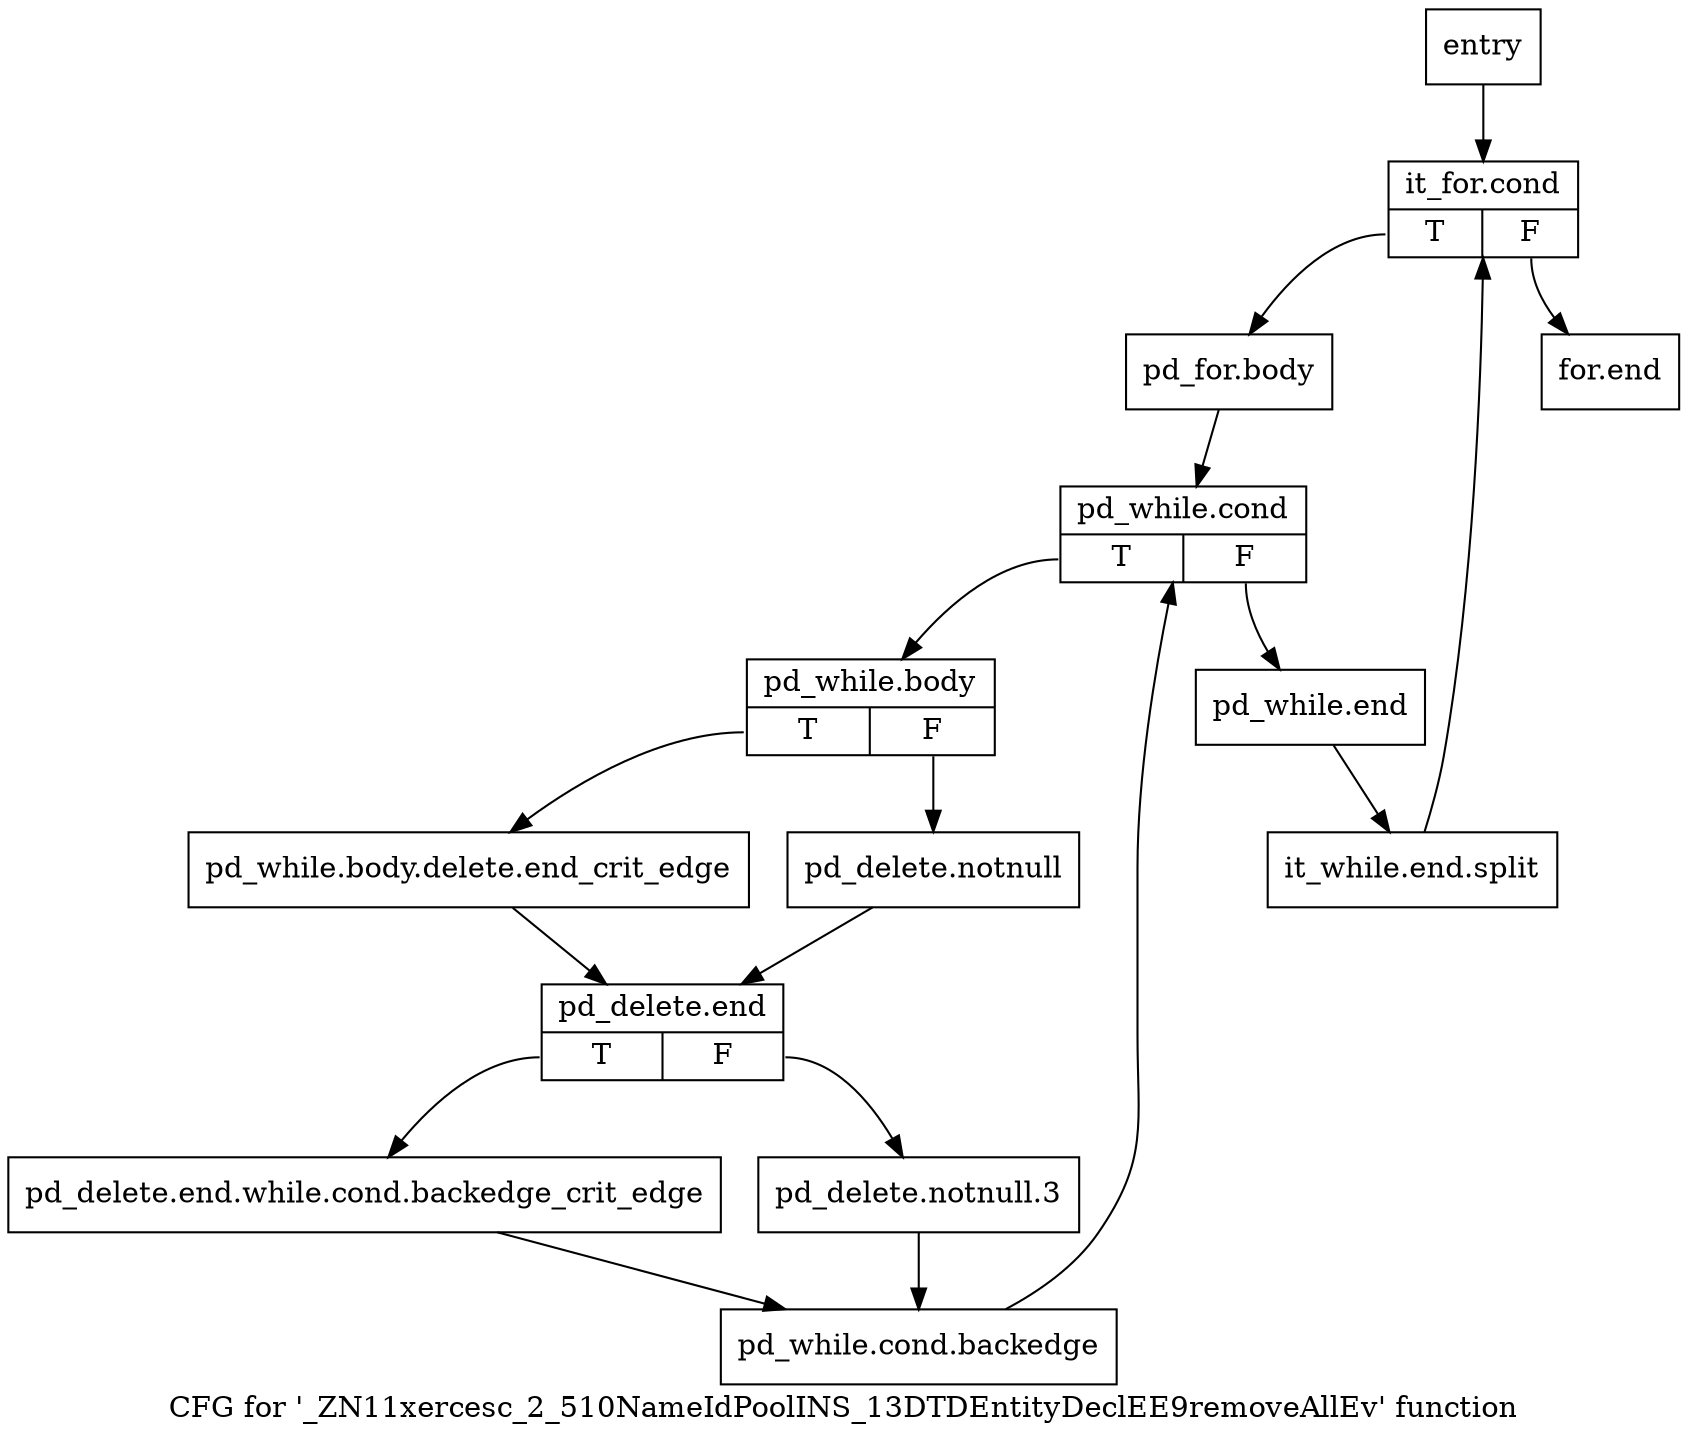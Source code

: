 digraph "CFG for '_ZN11xercesc_2_510NameIdPoolINS_13DTDEntityDeclEE9removeAllEv' function" {
	label="CFG for '_ZN11xercesc_2_510NameIdPoolINS_13DTDEntityDeclEE9removeAllEv' function";

	Node0x30ee5b0 [shape=record,label="{entry}"];
	Node0x30ee5b0 -> Node0x30ee600;
	Node0x30ee600 [shape=record,label="{it_for.cond|{<s0>T|<s1>F}}"];
	Node0x30ee600:s0 -> Node0x30ee650;
	Node0x30ee600:s1 -> Node0x30ee970;
	Node0x30ee650 [shape=record,label="{pd_for.body}"];
	Node0x30ee650 -> Node0x30ee6a0;
	Node0x30ee6a0 [shape=record,label="{pd_while.cond|{<s0>T|<s1>F}}"];
	Node0x30ee6a0:s0 -> Node0x30ee6f0;
	Node0x30ee6a0:s1 -> Node0x30ee920;
	Node0x30ee6f0 [shape=record,label="{pd_while.body|{<s0>T|<s1>F}}"];
	Node0x30ee6f0:s0 -> Node0x30ee740;
	Node0x30ee6f0:s1 -> Node0x30ee790;
	Node0x30ee740 [shape=record,label="{pd_while.body.delete.end_crit_edge}"];
	Node0x30ee740 -> Node0x30ee7e0;
	Node0x30ee790 [shape=record,label="{pd_delete.notnull}"];
	Node0x30ee790 -> Node0x30ee7e0;
	Node0x30ee7e0 [shape=record,label="{pd_delete.end|{<s0>T|<s1>F}}"];
	Node0x30ee7e0:s0 -> Node0x30ee830;
	Node0x30ee7e0:s1 -> Node0x30ee880;
	Node0x30ee830 [shape=record,label="{pd_delete.end.while.cond.backedge_crit_edge}"];
	Node0x30ee830 -> Node0x30ee8d0;
	Node0x30ee880 [shape=record,label="{pd_delete.notnull.3}"];
	Node0x30ee880 -> Node0x30ee8d0;
	Node0x30ee8d0 [shape=record,label="{pd_while.cond.backedge}"];
	Node0x30ee8d0 -> Node0x30ee6a0;
	Node0x30ee920 [shape=record,label="{pd_while.end}"];
	Node0x30ee920 -> Node0xa82ed00;
	Node0xa82ed00 [shape=record,label="{it_while.end.split}"];
	Node0xa82ed00 -> Node0x30ee600;
	Node0x30ee970 [shape=record,label="{for.end}"];
}
